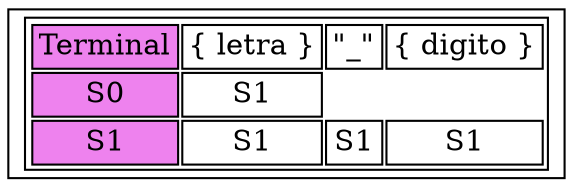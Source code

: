 digraph G{
node [shape=record];
table [ label = <
<table>
<tr><td bgcolor="violet">Terminal</td><td>\{ letra \}</td><td>"_"</td><td>\{ digito \}</td></tr>
<tr>
<td bgcolor="violet">S0</td><td>S1</td>
</tr>
<tr>
<td bgcolor="violet">S1</td><td>S1</td>
<td>S1</td>
<td>S1</td>
</tr>
</table>> ]
}

